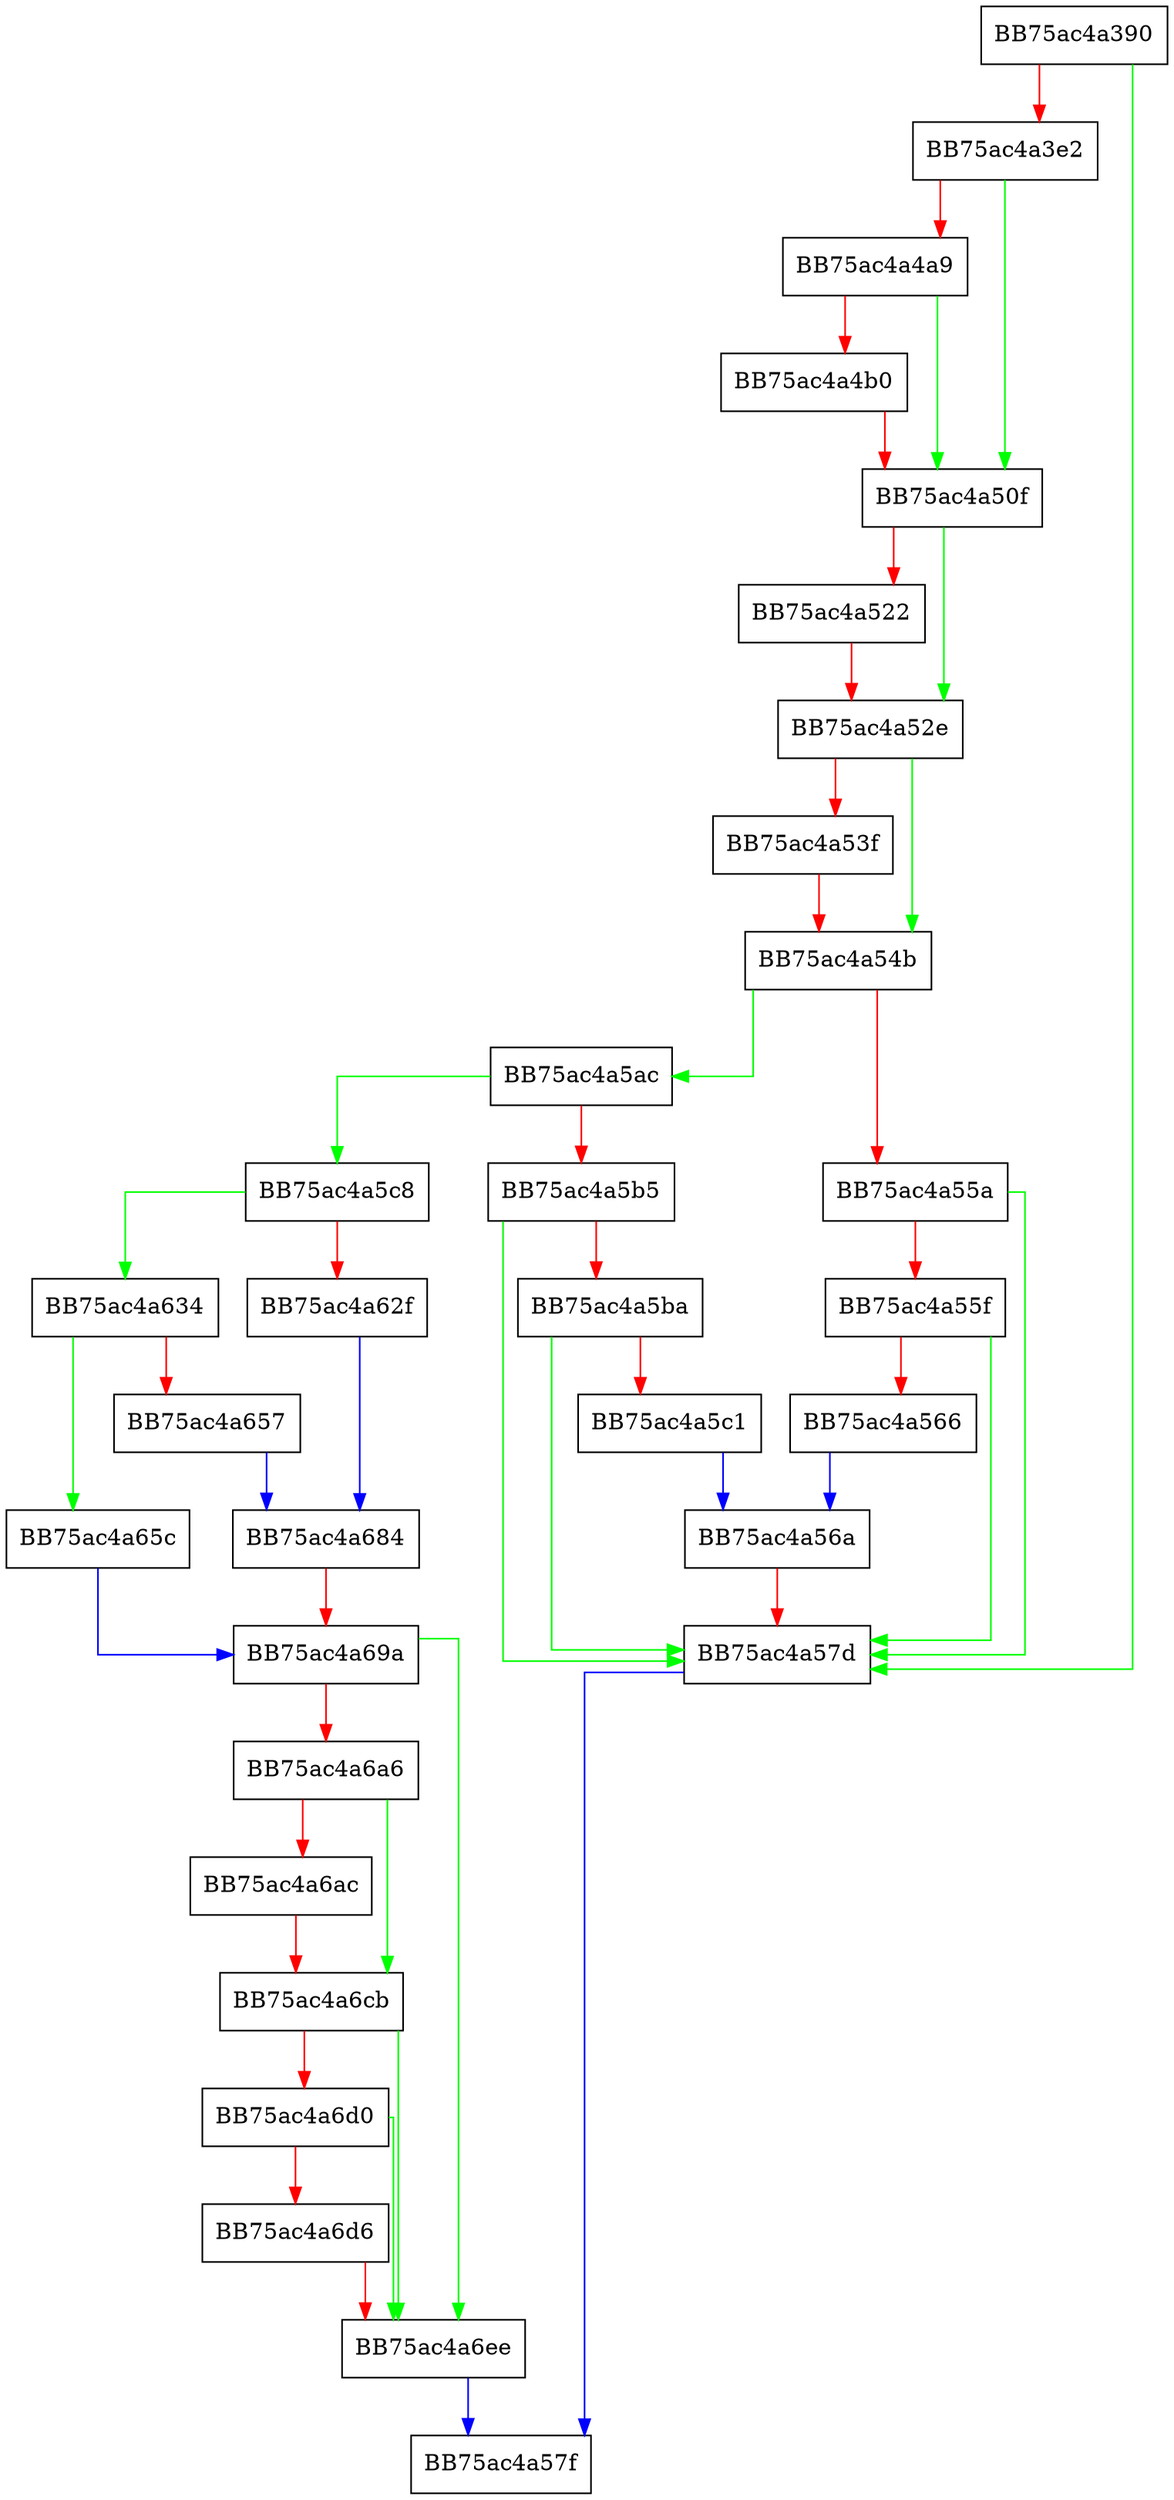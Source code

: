 digraph GetDirectoryEntry {
  node [shape="box"];
  graph [splines=ortho];
  BB75ac4a390 -> BB75ac4a57d [color="green"];
  BB75ac4a390 -> BB75ac4a3e2 [color="red"];
  BB75ac4a3e2 -> BB75ac4a50f [color="green"];
  BB75ac4a3e2 -> BB75ac4a4a9 [color="red"];
  BB75ac4a4a9 -> BB75ac4a50f [color="green"];
  BB75ac4a4a9 -> BB75ac4a4b0 [color="red"];
  BB75ac4a4b0 -> BB75ac4a50f [color="red"];
  BB75ac4a50f -> BB75ac4a52e [color="green"];
  BB75ac4a50f -> BB75ac4a522 [color="red"];
  BB75ac4a522 -> BB75ac4a52e [color="red"];
  BB75ac4a52e -> BB75ac4a54b [color="green"];
  BB75ac4a52e -> BB75ac4a53f [color="red"];
  BB75ac4a53f -> BB75ac4a54b [color="red"];
  BB75ac4a54b -> BB75ac4a5ac [color="green"];
  BB75ac4a54b -> BB75ac4a55a [color="red"];
  BB75ac4a55a -> BB75ac4a57d [color="green"];
  BB75ac4a55a -> BB75ac4a55f [color="red"];
  BB75ac4a55f -> BB75ac4a57d [color="green"];
  BB75ac4a55f -> BB75ac4a566 [color="red"];
  BB75ac4a566 -> BB75ac4a56a [color="blue"];
  BB75ac4a56a -> BB75ac4a57d [color="red"];
  BB75ac4a57d -> BB75ac4a57f [color="blue"];
  BB75ac4a5ac -> BB75ac4a5c8 [color="green"];
  BB75ac4a5ac -> BB75ac4a5b5 [color="red"];
  BB75ac4a5b5 -> BB75ac4a57d [color="green"];
  BB75ac4a5b5 -> BB75ac4a5ba [color="red"];
  BB75ac4a5ba -> BB75ac4a57d [color="green"];
  BB75ac4a5ba -> BB75ac4a5c1 [color="red"];
  BB75ac4a5c1 -> BB75ac4a56a [color="blue"];
  BB75ac4a5c8 -> BB75ac4a634 [color="green"];
  BB75ac4a5c8 -> BB75ac4a62f [color="red"];
  BB75ac4a62f -> BB75ac4a684 [color="blue"];
  BB75ac4a634 -> BB75ac4a65c [color="green"];
  BB75ac4a634 -> BB75ac4a657 [color="red"];
  BB75ac4a657 -> BB75ac4a684 [color="blue"];
  BB75ac4a65c -> BB75ac4a69a [color="blue"];
  BB75ac4a684 -> BB75ac4a69a [color="red"];
  BB75ac4a69a -> BB75ac4a6ee [color="green"];
  BB75ac4a69a -> BB75ac4a6a6 [color="red"];
  BB75ac4a6a6 -> BB75ac4a6cb [color="green"];
  BB75ac4a6a6 -> BB75ac4a6ac [color="red"];
  BB75ac4a6ac -> BB75ac4a6cb [color="red"];
  BB75ac4a6cb -> BB75ac4a6ee [color="green"];
  BB75ac4a6cb -> BB75ac4a6d0 [color="red"];
  BB75ac4a6d0 -> BB75ac4a6ee [color="green"];
  BB75ac4a6d0 -> BB75ac4a6d6 [color="red"];
  BB75ac4a6d6 -> BB75ac4a6ee [color="red"];
  BB75ac4a6ee -> BB75ac4a57f [color="blue"];
}